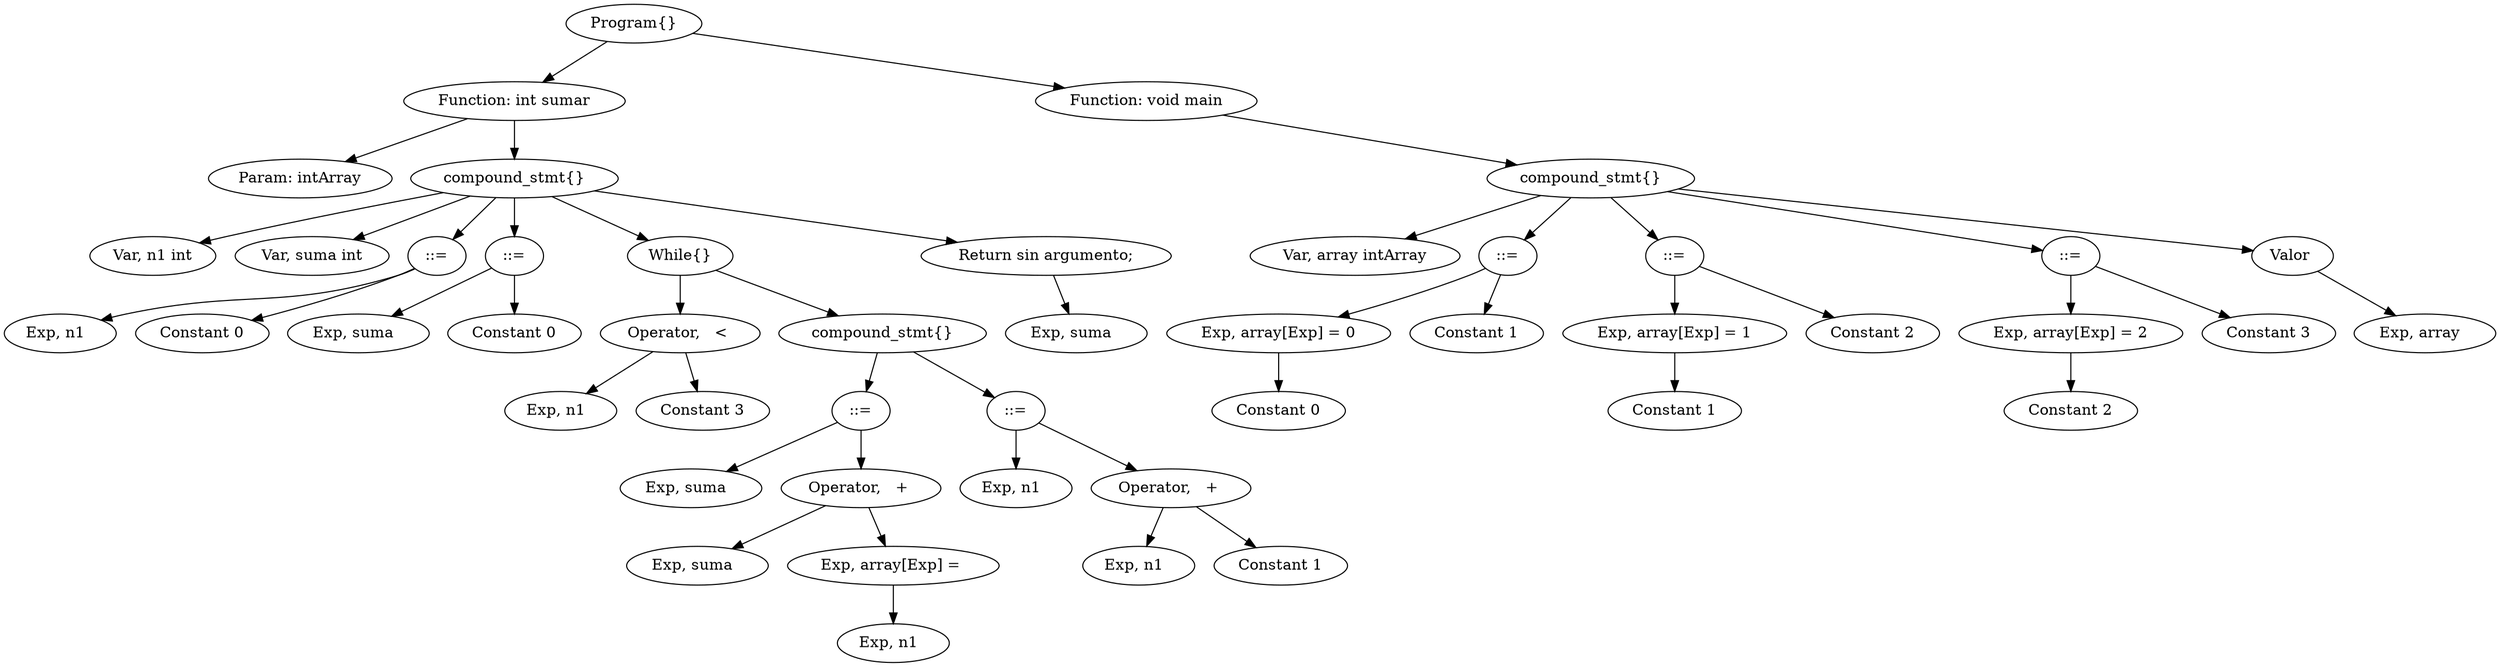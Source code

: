 digraph g {
47 [label="Program{}"];
28 [label="Function: int sumar"];
0 [label="Param: intArray"];
27 [label="compound_stmt{}"];
1 [label="Var, n1 int"];
2 [label="Var, suma int"];
5 [label="::="];
3 [label="Exp, n1  "];
4 [label="Constant 0"];
8 [label="::="];
6 [label="Exp, suma  "];
7 [label="Constant 0"];
24 [label="While{}"];
11 [label="Operator,   < "];
9 [label="Exp, n1  "];
10 [label="Constant 3"];
23 [label="compound_stmt{}"];
17 [label="::="];
12 [label="Exp, suma  "];
16 [label="Operator,   + "];
13 [label="Exp, suma  "];
15 [label="Exp, array[Exp] = "];
14 [label="Exp, n1  "];
22 [label="::="];
18 [label="Exp, n1  "];
21 [label="Operator,   + "];
19 [label="Exp, n1  "];
20 [label="Constant 1"];
26 [label="Return sin argumento;"];
25 [label="Exp, suma  "];
46 [label="Function: void main"];
45 [label="compound_stmt{}"];
30 [label="Var, array intArray"];
34 [label="::="];
32 [label="Exp, array[Exp] = 0"];
31 [label="Constant 0"];
33 [label="Constant 1"];
38 [label="::="];
36 [label="Exp, array[Exp] = 1"];
35 [label="Constant 1"];
37 [label="Constant 2"];
42 [label="::="];
40 [label="Exp, array[Exp] = 2"];
39 [label="Constant 2"];
41 [label="Constant 3"];
44 [label="Valor "];
43 [label="Exp, array  "];
47->28;
28->0;
28->27;
27->1;
27->2;
27->5;
5->3;
5->4;
27->8;
8->6;
8->7;
27->24;
24->11;
11->9;
11->10;
24->23;
23->17;
17->12;
17->16;
16->13;
16->15;
15->14;
23->22;
22->18;
22->21;
21->19;
21->20;
27->26;
26->25;
47->46;
46->45;
45->30;
45->34;
34->32;
32->31;
34->33;
45->38;
38->36;
36->35;
38->37;
45->42;
42->40;
40->39;
42->41;
45->44;
44->43;
}
